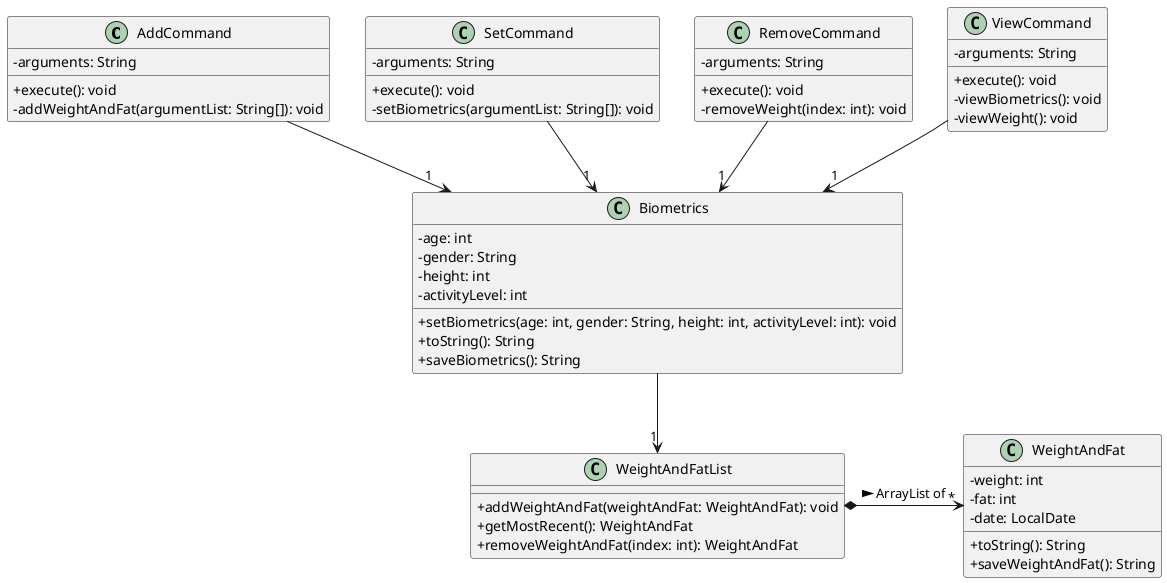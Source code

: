 @startuml
'https://plantuml.com/class-diagram
skinparam classAttributeIconSize 0


class AddCommand {
-arguments: String
+execute(): void
-addWeightAndFat(argumentList: String[]): void
}
class SetCommand {
-arguments: String
+execute(): void
-setBiometrics(argumentList: String[]): void
}
class RemoveCommand {
-arguments: String
+execute(): void
-removeWeight(index: int): void
}
class ViewCommand {
-arguments: String
+execute(): void
-viewBiometrics(): void
-viewWeight(): void
}
class Biometrics {
-age: int
-gender: String
-height: int
-activityLevel: int
+setBiometrics(age: int, gender: String, height: int, activityLevel: int): void
+toString(): String
+saveBiometrics(): String
}
class WeightAndFat {
-weight: int
-fat: int
-date: LocalDate
+toString(): String
+saveWeightAndFat(): String
}
class WeightAndFatList {
+addWeightAndFat(weightAndFat: WeightAndFat): void
+getMostRecent(): WeightAndFat
+removeWeightAndFat(index: int): WeightAndFat
}


AddCommand --> "1"Biometrics
SetCommand --> "1"Biometrics
RemoveCommand --> "1"Biometrics
ViewCommand --> "1"Biometrics
Biometrics --> "1"WeightAndFatList
WeightAndFatList *-> "*"WeightAndFat : ArrayList of >

@enduml